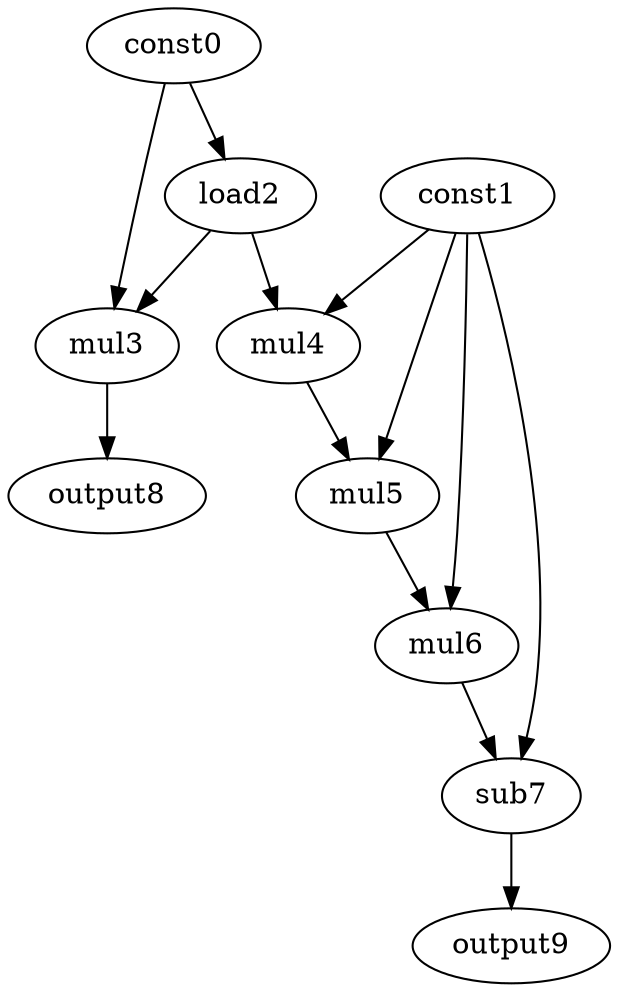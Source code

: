 digraph G { 
const0[opcode=const]; 
const1[opcode=const]; 
load2[opcode=load]; 
mul3[opcode=mul]; 
mul4[opcode=mul]; 
mul5[opcode=mul]; 
mul6[opcode=mul]; 
sub7[opcode=sub]; 
output8[opcode=output]; 
output9[opcode=output]; 
const0->load2[operand=0];
const0->mul3[operand=0];
load2->mul3[operand=1];
const1->mul4[operand=0];
load2->mul4[operand=1];
const1->mul5[operand=0];
mul4->mul5[operand=1];
mul3->output8[operand=0];
const1->mul6[operand=0];
mul5->mul6[operand=1];
const1->sub7[operand=0];
mul6->sub7[operand=1];
sub7->output9[operand=0];
}
